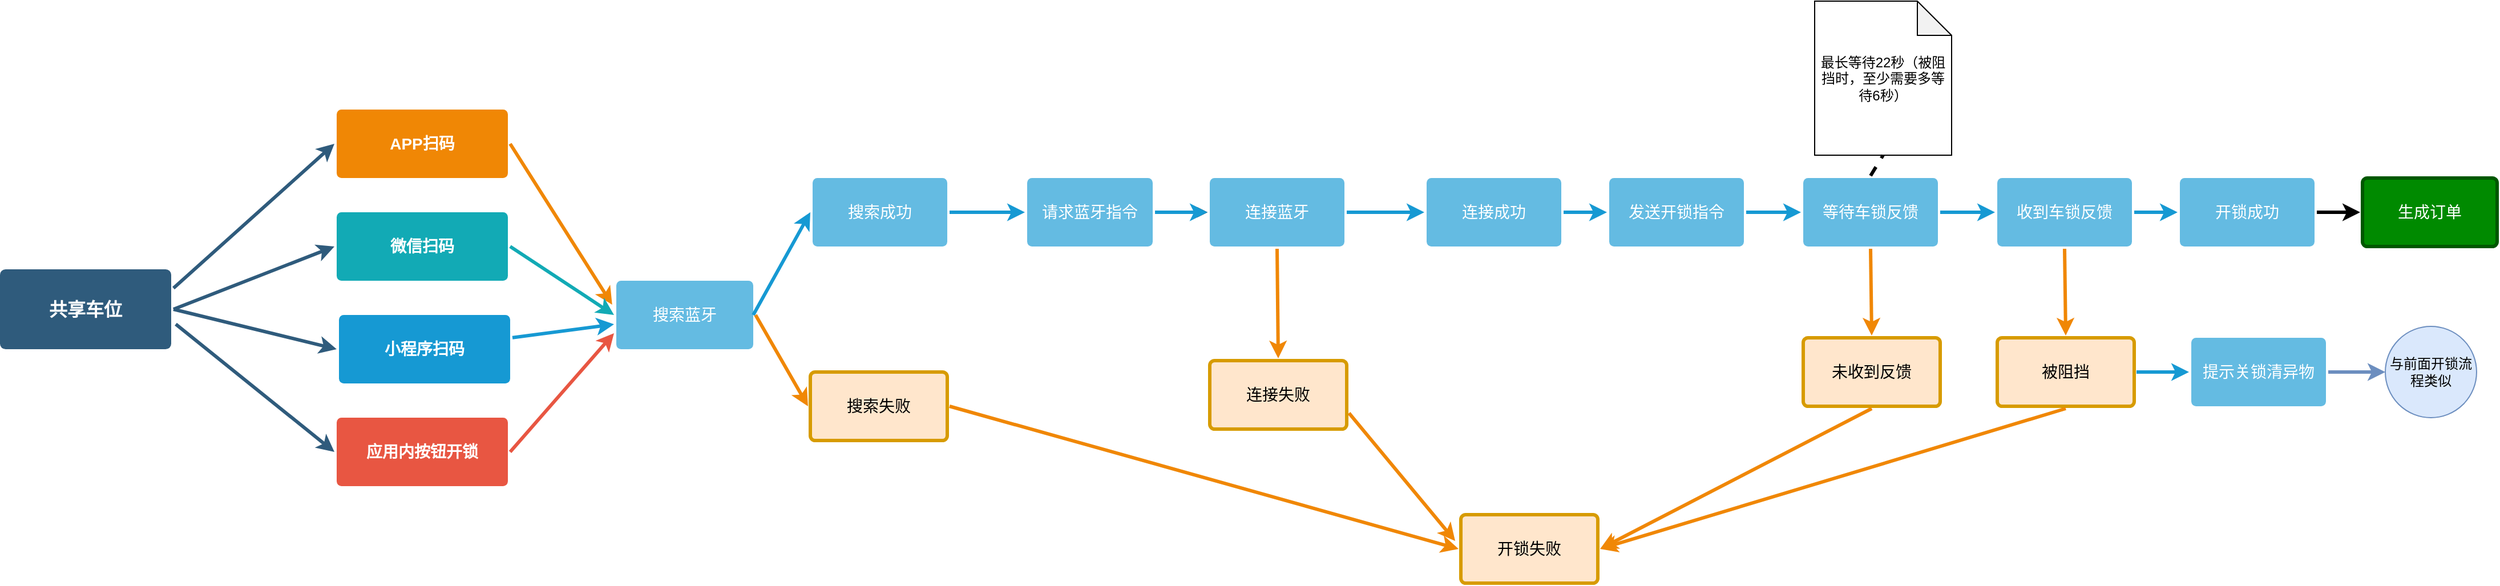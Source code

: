 <mxfile version="11.1.4" type="github"><diagram id="6a731a19-8d31-9384-78a2-239565b7b9f0" name="开锁流程"><mxGraphModel dx="868" dy="511" grid="1" gridSize="10" guides="1" tooltips="1" connect="1" arrows="1" fold="1" page="1" pageScale="1" pageWidth="4681" pageHeight="3300" background="#ffffff" math="0" shadow="0"><root><mxCell id="0"/><mxCell id="1" parent="0"/><mxCell id="1745" value="" style="edgeStyle=none;rounded=0;jumpStyle=none;html=1;shadow=0;labelBackgroundColor=none;startArrow=none;startFill=0;endArrow=classic;endFill=1;jettySize=auto;orthogonalLoop=1;strokeColor=#2F5B7C;strokeWidth=3;fontFamily=Helvetica;fontSize=16;fontColor=#23445D;spacing=5;exitX=1;exitY=0.25;exitDx=0;exitDy=0;entryX=0;entryY=0.5;entryDx=0;entryDy=0;" parent="1" source="1749" target="1764" edge="1"><mxGeometry relative="1" as="geometry"/></mxCell><mxCell id="1746" value="" style="edgeStyle=none;rounded=0;jumpStyle=none;html=1;shadow=0;labelBackgroundColor=none;startArrow=none;startFill=0;endArrow=classic;endFill=1;jettySize=auto;orthogonalLoop=1;strokeColor=#2F5B7C;strokeWidth=3;fontFamily=Helvetica;fontSize=16;fontColor=#23445D;spacing=5;exitX=1;exitY=0.5;exitDx=0;exitDy=0;entryX=0;entryY=0.5;entryDx=0;entryDy=0;" parent="1" source="1749" target="1771" edge="1"><mxGeometry relative="1" as="geometry"><mxPoint x="442" y="210" as="sourcePoint"/></mxGeometry></mxCell><mxCell id="1747" value="" style="edgeStyle=none;rounded=0;jumpStyle=none;html=1;shadow=0;labelBackgroundColor=none;startArrow=none;startFill=0;endArrow=classic;endFill=1;jettySize=auto;orthogonalLoop=1;strokeColor=#2F5B7C;strokeWidth=3;fontFamily=Helvetica;fontSize=16;fontColor=#23445D;spacing=5;entryX=0;entryY=0.5;entryDx=0;entryDy=0;exitX=1;exitY=0.5;exitDx=0;exitDy=0;" parent="1" source="1749" target="1760" edge="1"><mxGeometry relative="1" as="geometry"><mxPoint x="442" y="215" as="sourcePoint"/></mxGeometry></mxCell><mxCell id="1748" value="" style="edgeStyle=none;rounded=0;jumpStyle=none;html=1;shadow=0;labelBackgroundColor=none;startArrow=none;startFill=0;endArrow=classic;endFill=1;jettySize=auto;orthogonalLoop=1;strokeColor=#2F5B7C;strokeWidth=3;fontFamily=Helvetica;fontSize=16;fontColor=#23445D;spacing=5;entryX=0;entryY=0.5;entryDx=0;entryDy=0;exitX=1.013;exitY=0.676;exitDx=0;exitDy=0;exitPerimeter=0;" parent="1" source="1749" target="1753" edge="1"><mxGeometry relative="1" as="geometry"/></mxCell><mxCell id="1749" value="共享车位" style="rounded=1;whiteSpace=wrap;html=1;shadow=0;labelBackgroundColor=none;strokeColor=none;strokeWidth=3;fillColor=#2F5B7C;fontFamily=Helvetica;fontSize=16;fontColor=#FFFFFF;align=center;fontStyle=1;spacing=5;arcSize=7;perimeterSpacing=2;" parent="1" vertex="1"><mxGeometry x="250" y="255" width="150" height="70" as="geometry"/></mxCell><mxCell id="1752" value="" style="edgeStyle=none;rounded=1;jumpStyle=none;html=1;shadow=0;labelBackgroundColor=none;startArrow=none;startFill=0;jettySize=auto;orthogonalLoop=1;strokeColor=#E85642;strokeWidth=3;fontFamily=Helvetica;fontSize=14;fontColor=#FFFFFF;spacing=5;fontStyle=1;fillColor=#b0e3e6;exitX=1;exitY=0.5;exitDx=0;exitDy=0;entryX=0;entryY=0.75;entryDx=0;entryDy=0;" parent="1" source="1753" target="1761" edge="1"><mxGeometry relative="1" as="geometry"><mxPoint x="545" y="537.5" as="targetPoint"/></mxGeometry></mxCell><mxCell id="1753" value="应用内按钮开锁" style="rounded=1;whiteSpace=wrap;html=1;shadow=0;labelBackgroundColor=none;strokeColor=none;strokeWidth=3;fillColor=#e85642;fontFamily=Helvetica;fontSize=14;fontColor=#FFFFFF;align=center;spacing=5;fontStyle=1;arcSize=7;perimeterSpacing=2;" parent="1" vertex="1"><mxGeometry x="545" y="385" width="150" height="60" as="geometry"/></mxCell><mxCell id="1759" value="" style="edgeStyle=none;rounded=0;jumpStyle=none;html=1;shadow=0;labelBackgroundColor=none;startArrow=none;startFill=0;endArrow=classic;endFill=1;jettySize=auto;orthogonalLoop=1;strokeColor=#1699D3;strokeWidth=3;fontFamily=Helvetica;fontSize=14;fontColor=#FFFFFF;spacing=5;" parent="1" source="1760" target="1761" edge="1"><mxGeometry relative="1" as="geometry"/></mxCell><mxCell id="1760" value="小程序扫码" style="rounded=1;whiteSpace=wrap;html=1;shadow=0;labelBackgroundColor=none;strokeColor=none;strokeWidth=3;fillColor=#1699d3;fontFamily=Helvetica;fontSize=14;fontColor=#FFFFFF;align=center;spacing=5;fontStyle=1;arcSize=7;perimeterSpacing=2;" parent="1" vertex="1"><mxGeometry x="547" y="295" width="150" height="60" as="geometry"/></mxCell><mxCell id="1761" value="搜索蓝牙" style="rounded=1;whiteSpace=wrap;html=1;shadow=0;labelBackgroundColor=none;strokeColor=none;strokeWidth=3;fillColor=#64bbe2;fontFamily=Helvetica;fontSize=14;fontColor=#FFFFFF;align=center;spacing=5;arcSize=7;perimeterSpacing=2;" parent="1" vertex="1"><mxGeometry x="790" y="265" width="120" height="60" as="geometry"/></mxCell><mxCell id="1764" value="APP扫码" style="rounded=1;whiteSpace=wrap;html=1;shadow=0;labelBackgroundColor=none;strokeColor=none;strokeWidth=3;fillColor=#F08705;fontFamily=Helvetica;fontSize=14;fontColor=#FFFFFF;align=center;spacing=5;fontStyle=1;arcSize=7;perimeterSpacing=2;" parent="1" vertex="1"><mxGeometry x="545" y="115" width="150" height="60" as="geometry"/></mxCell><mxCell id="1766" value="" style="edgeStyle=none;rounded=0;jumpStyle=none;html=1;shadow=0;labelBackgroundColor=none;startArrow=none;startFill=0;endArrow=classic;endFill=1;jettySize=auto;orthogonalLoop=1;strokeColor=#F08705;strokeWidth=3;fontFamily=Helvetica;fontSize=14;fontColor=#FFFFFF;spacing=5;entryX=-0.013;entryY=0.359;entryDx=0;entryDy=0;entryPerimeter=0;exitX=1;exitY=0.5;exitDx=0;exitDy=0;" parent="1" source="1764" target="1761" edge="1"><mxGeometry relative="1" as="geometry"><mxPoint x="759.61" y="207.5" as="targetPoint"/></mxGeometry></mxCell><mxCell id="1771" value="微信扫码" style="rounded=1;whiteSpace=wrap;html=1;shadow=0;labelBackgroundColor=none;strokeColor=none;strokeWidth=3;fillColor=#12aab5;fontFamily=Helvetica;fontSize=14;fontColor=#FFFFFF;align=center;spacing=5;fontStyle=1;arcSize=7;perimeterSpacing=2;" parent="1" vertex="1"><mxGeometry x="545" y="205.0" width="150" height="60" as="geometry"/></mxCell><mxCell id="1779" value="" style="edgeStyle=none;rounded=1;jumpStyle=none;html=1;shadow=0;labelBackgroundColor=none;startArrow=none;startFill=0;jettySize=auto;orthogonalLoop=1;strokeColor=#12AAB5;strokeWidth=3;fontFamily=Helvetica;fontSize=14;fontColor=#FFFFFF;spacing=5;fontStyle=1;fillColor=#b0e3e6;entryX=0;entryY=0.5;entryDx=0;entryDy=0;exitX=1;exitY=0.5;exitDx=0;exitDy=0;" parent="1" source="1771" target="1761" edge="1"><mxGeometry relative="1" as="geometry"><mxPoint x="873" y="292.117" as="targetPoint"/></mxGeometry></mxCell><mxCell id="HGo7TAAjLasrqw-K2TOj-1781" value="搜索成功" style="rounded=1;whiteSpace=wrap;html=1;shadow=0;labelBackgroundColor=none;strokeColor=none;strokeWidth=3;fillColor=#64bbe2;fontFamily=Helvetica;fontSize=14;fontColor=#FFFFFF;align=center;spacing=5;arcSize=7;perimeterSpacing=2;" parent="1" vertex="1"><mxGeometry x="962" y="175" width="118" height="60" as="geometry"/></mxCell><mxCell id="HGo7TAAjLasrqw-K2TOj-1782" value="&lt;div&gt;搜索失败&lt;/div&gt;" style="rounded=1;whiteSpace=wrap;html=1;shadow=0;labelBackgroundColor=none;strokeColor=#d79b00;strokeWidth=3;fillColor=#ffe6cc;fontFamily=Helvetica;fontSize=14;align=center;spacing=5;arcSize=7;perimeterSpacing=2;" parent="1" vertex="1"><mxGeometry x="960" y="345" width="120" height="60" as="geometry"/></mxCell><mxCell id="HGo7TAAjLasrqw-K2TOj-1785" value="" style="edgeStyle=none;rounded=0;jumpStyle=none;html=1;shadow=0;labelBackgroundColor=none;startArrow=none;startFill=0;endArrow=classic;endFill=1;jettySize=auto;orthogonalLoop=1;strokeColor=#1699D3;strokeWidth=3;fontFamily=Helvetica;fontSize=14;fontColor=#FFFFFF;spacing=5;entryX=0;entryY=0.5;entryDx=0;entryDy=0;" parent="1" target="HGo7TAAjLasrqw-K2TOj-1781" edge="1"><mxGeometry relative="1" as="geometry"><mxPoint x="910" y="295" as="sourcePoint"/><mxPoint x="1035" y="289.158" as="targetPoint"/></mxGeometry></mxCell><mxCell id="HGo7TAAjLasrqw-K2TOj-1786" value="" style="edgeStyle=none;rounded=0;jumpStyle=none;html=1;shadow=0;labelBackgroundColor=none;startArrow=none;startFill=0;endArrow=classic;endFill=1;jettySize=auto;orthogonalLoop=1;strokeColor=#F08705;strokeWidth=3;fontFamily=Helvetica;fontSize=14;fontColor=#FFFFFF;spacing=5;entryX=0;entryY=0.5;entryDx=0;entryDy=0;exitX=1;exitY=0.5;exitDx=0;exitDy=0;" parent="1" source="1761" target="HGo7TAAjLasrqw-K2TOj-1782" edge="1"><mxGeometry relative="1" as="geometry"><mxPoint x="820.5" y="314.5" as="sourcePoint"/><mxPoint x="909.888" y="455.476" as="targetPoint"/></mxGeometry></mxCell><mxCell id="HGo7TAAjLasrqw-K2TOj-1806" value="" style="edgeStyle=orthogonalEdgeStyle;rounded=0;orthogonalLoop=1;jettySize=auto;html=1;" parent="1" source="HGo7TAAjLasrqw-K2TOj-1787" target="HGo7TAAjLasrqw-K2TOj-1788" edge="1"><mxGeometry relative="1" as="geometry"/></mxCell><mxCell id="HGo7TAAjLasrqw-K2TOj-1787" value="请求蓝牙指令" style="rounded=1;whiteSpace=wrap;html=1;shadow=0;labelBackgroundColor=none;strokeColor=none;strokeWidth=3;fillColor=#64bbe2;fontFamily=Helvetica;fontSize=14;fontColor=#FFFFFF;align=center;spacing=5;arcSize=7;perimeterSpacing=2;" parent="1" vertex="1"><mxGeometry x="1150" y="175" width="110" height="60" as="geometry"/></mxCell><mxCell id="HGo7TAAjLasrqw-K2TOj-1788" value="连接蓝牙" style="rounded=1;whiteSpace=wrap;html=1;shadow=0;labelBackgroundColor=none;strokeColor=none;strokeWidth=3;fillColor=#64bbe2;fontFamily=Helvetica;fontSize=14;fontColor=#FFFFFF;align=center;spacing=5;arcSize=7;perimeterSpacing=2;" parent="1" vertex="1"><mxGeometry x="1310" y="175" width="118" height="60" as="geometry"/></mxCell><mxCell id="HGo7TAAjLasrqw-K2TOj-1789" value="连接成功" style="rounded=1;whiteSpace=wrap;html=1;shadow=0;labelBackgroundColor=none;strokeColor=none;strokeWidth=3;fillColor=#64bbe2;fontFamily=Helvetica;fontSize=14;fontColor=#FFFFFF;align=center;spacing=5;arcSize=7;perimeterSpacing=2;" parent="1" vertex="1"><mxGeometry x="1500" y="175" width="118" height="60" as="geometry"/></mxCell><mxCell id="HGo7TAAjLasrqw-K2TOj-1790" value="&lt;div&gt;连接失败&lt;/div&gt;" style="rounded=1;whiteSpace=wrap;html=1;shadow=0;labelBackgroundColor=none;strokeColor=#d79b00;strokeWidth=3;fillColor=#ffe6cc;fontFamily=Helvetica;fontSize=14;align=center;spacing=5;arcSize=7;perimeterSpacing=2;" parent="1" vertex="1"><mxGeometry x="1310" y="335" width="120" height="60" as="geometry"/></mxCell><mxCell id="HGo7TAAjLasrqw-K2TOj-1791" value="发送开锁指令" style="rounded=1;whiteSpace=wrap;html=1;shadow=0;labelBackgroundColor=none;strokeColor=none;strokeWidth=3;fillColor=#64bbe2;fontFamily=Helvetica;fontSize=14;fontColor=#FFFFFF;align=center;spacing=5;arcSize=7;perimeterSpacing=2;" parent="1" vertex="1"><mxGeometry x="1660" y="175" width="118" height="60" as="geometry"/></mxCell><mxCell id="HGo7TAAjLasrqw-K2TOj-1792" value="等待车锁反馈" style="rounded=1;whiteSpace=wrap;html=1;shadow=0;labelBackgroundColor=none;strokeColor=none;strokeWidth=3;fillColor=#64bbe2;fontFamily=Helvetica;fontSize=14;fontColor=#FFFFFF;align=center;spacing=5;arcSize=7;perimeterSpacing=2;" parent="1" vertex="1"><mxGeometry x="1830" y="175" width="118" height="60" as="geometry"/></mxCell><mxCell id="HGo7TAAjLasrqw-K2TOj-1793" value="收到车锁反馈" style="rounded=1;whiteSpace=wrap;html=1;shadow=0;labelBackgroundColor=none;strokeColor=none;strokeWidth=3;fillColor=#64bbe2;fontFamily=Helvetica;fontSize=14;fontColor=#FFFFFF;align=center;spacing=5;arcSize=7;perimeterSpacing=2;" parent="1" vertex="1"><mxGeometry x="2000" y="175" width="118" height="60" as="geometry"/></mxCell><mxCell id="HGo7TAAjLasrqw-K2TOj-1794" value="最长等待22秒（被阻挡时，至少需要多等待6秒）" style="shape=note;whiteSpace=wrap;html=1;backgroundOutline=1;darkOpacity=0.05;" parent="1" vertex="1"><mxGeometry x="1840" y="20" width="120" height="135" as="geometry"/></mxCell><mxCell id="HGo7TAAjLasrqw-K2TOj-1795" value="" style="endArrow=none;dashed=1;html=1;entryX=0.5;entryY=1;entryDx=0;entryDy=0;entryPerimeter=0;exitX=0.5;exitY=0;exitDx=0;exitDy=0;strokeWidth=3;" parent="1" source="HGo7TAAjLasrqw-K2TOj-1792" target="HGo7TAAjLasrqw-K2TOj-1794" edge="1"><mxGeometry width="50" height="50" relative="1" as="geometry"><mxPoint x="1510" y="515" as="sourcePoint"/><mxPoint x="1560" y="465" as="targetPoint"/></mxGeometry></mxCell><mxCell id="HGo7TAAjLasrqw-K2TOj-1796" value="未收到反馈" style="rounded=1;whiteSpace=wrap;html=1;shadow=0;labelBackgroundColor=none;strokeColor=#d79b00;strokeWidth=3;fillColor=#ffe6cc;fontFamily=Helvetica;fontSize=14;align=center;spacing=5;arcSize=7;perimeterSpacing=2;" parent="1" vertex="1"><mxGeometry x="1830" y="315" width="120" height="60" as="geometry"/></mxCell><mxCell id="0gYAtrhtkf0HM-6zpEAl-1780" style="edgeStyle=orthogonalEdgeStyle;rounded=0;orthogonalLoop=1;jettySize=auto;html=1;entryX=0;entryY=0.5;entryDx=0;entryDy=0;strokeWidth=3;" edge="1" parent="1" source="HGo7TAAjLasrqw-K2TOj-1797" target="0gYAtrhtkf0HM-6zpEAl-1779"><mxGeometry relative="1" as="geometry"/></mxCell><mxCell id="HGo7TAAjLasrqw-K2TOj-1797" value="开锁成功" style="rounded=1;whiteSpace=wrap;html=1;shadow=0;labelBackgroundColor=none;strokeColor=none;strokeWidth=3;fillColor=#64bbe2;fontFamily=Helvetica;fontSize=14;fontColor=#FFFFFF;align=center;spacing=5;arcSize=7;perimeterSpacing=2;" parent="1" vertex="1"><mxGeometry x="2160" y="175" width="118" height="60" as="geometry"/></mxCell><mxCell id="HGo7TAAjLasrqw-K2TOj-1798" value="开锁失败" style="rounded=1;whiteSpace=wrap;html=1;shadow=0;labelBackgroundColor=none;strokeColor=#d79b00;strokeWidth=3;fillColor=#ffe6cc;fontFamily=Helvetica;fontSize=14;align=center;spacing=5;arcSize=7;perimeterSpacing=2;" parent="1" vertex="1"><mxGeometry x="1530" y="470" width="120" height="60" as="geometry"/></mxCell><mxCell id="HGo7TAAjLasrqw-K2TOj-1799" value="" style="edgeStyle=none;rounded=0;jumpStyle=none;html=1;shadow=0;labelBackgroundColor=none;startArrow=none;startFill=0;endArrow=classic;endFill=1;jettySize=auto;orthogonalLoop=1;strokeColor=#F08705;strokeWidth=3;fontFamily=Helvetica;fontSize=14;fontColor=#FFFFFF;spacing=5;exitX=1;exitY=0.5;exitDx=0;exitDy=0;entryX=0;entryY=0.5;entryDx=0;entryDy=0;" parent="1" source="HGo7TAAjLasrqw-K2TOj-1782" target="HGo7TAAjLasrqw-K2TOj-1798" edge="1"><mxGeometry relative="1" as="geometry"><mxPoint x="922" y="305" as="sourcePoint"/><mxPoint x="1070" y="465" as="targetPoint"/></mxGeometry></mxCell><mxCell id="HGo7TAAjLasrqw-K2TOj-1800" value="" style="edgeStyle=none;rounded=0;jumpStyle=none;html=1;shadow=0;labelBackgroundColor=none;startArrow=none;startFill=0;endArrow=classic;endFill=1;jettySize=auto;orthogonalLoop=1;strokeColor=#F08705;strokeWidth=3;fontFamily=Helvetica;fontSize=14;fontColor=#FFFFFF;spacing=5;exitX=1;exitY=0.75;exitDx=0;exitDy=0;entryX=-0.024;entryY=0.391;entryDx=0;entryDy=0;entryPerimeter=0;" parent="1" source="HGo7TAAjLasrqw-K2TOj-1790" target="HGo7TAAjLasrqw-K2TOj-1798" edge="1"><mxGeometry relative="1" as="geometry"><mxPoint x="1092" y="385" as="sourcePoint"/><mxPoint x="1748" y="455" as="targetPoint"/></mxGeometry></mxCell><mxCell id="HGo7TAAjLasrqw-K2TOj-1801" value="" style="edgeStyle=none;rounded=0;jumpStyle=none;html=1;shadow=0;labelBackgroundColor=none;startArrow=none;startFill=0;endArrow=classic;endFill=1;jettySize=auto;orthogonalLoop=1;strokeColor=#F08705;strokeWidth=3;fontFamily=Helvetica;fontSize=14;fontColor=#FFFFFF;spacing=5;exitX=0.5;exitY=1;exitDx=0;exitDy=0;entryX=1;entryY=0.5;entryDx=0;entryDy=0;" parent="1" source="HGo7TAAjLasrqw-K2TOj-1796" target="HGo7TAAjLasrqw-K2TOj-1798" edge="1"><mxGeometry relative="1" as="geometry"><mxPoint x="1620" y="391" as="sourcePoint"/><mxPoint x="1745.024" y="448.024" as="targetPoint"/></mxGeometry></mxCell><mxCell id="HGo7TAAjLasrqw-K2TOj-1802" value="" style="edgeStyle=none;rounded=0;jumpStyle=none;html=1;shadow=0;labelBackgroundColor=none;startArrow=none;startFill=0;endArrow=classic;endFill=1;jettySize=auto;orthogonalLoop=1;strokeColor=#1699D3;strokeWidth=3;fontFamily=Helvetica;fontSize=14;fontColor=#FFFFFF;spacing=5;entryX=0;entryY=0.5;entryDx=0;entryDy=0;exitX=1;exitY=0.5;exitDx=0;exitDy=0;" parent="1" source="HGo7TAAjLasrqw-K2TOj-1781" target="HGo7TAAjLasrqw-K2TOj-1787" edge="1"><mxGeometry relative="1" as="geometry"><mxPoint x="920" y="305" as="sourcePoint"/><mxPoint x="970" y="215" as="targetPoint"/><Array as="points"/></mxGeometry></mxCell><mxCell id="HGo7TAAjLasrqw-K2TOj-1803" value="" style="edgeStyle=none;rounded=0;jumpStyle=none;html=1;shadow=0;labelBackgroundColor=none;startArrow=none;startFill=0;endArrow=classic;endFill=1;jettySize=auto;orthogonalLoop=1;strokeColor=#1699D3;strokeWidth=3;fontFamily=Helvetica;fontSize=14;fontColor=#FFFFFF;spacing=5;entryX=0;entryY=0.5;entryDx=0;entryDy=0;exitX=1;exitY=0.5;exitDx=0;exitDy=0;" parent="1" source="HGo7TAAjLasrqw-K2TOj-1787" target="HGo7TAAjLasrqw-K2TOj-1788" edge="1"><mxGeometry relative="1" as="geometry"><mxPoint x="1268" y="205" as="sourcePoint"/><mxPoint x="1334" y="204" as="targetPoint"/><Array as="points"/></mxGeometry></mxCell><mxCell id="HGo7TAAjLasrqw-K2TOj-1804" value="" style="edgeStyle=none;rounded=0;jumpStyle=none;html=1;shadow=0;labelBackgroundColor=none;startArrow=none;startFill=0;endArrow=classic;endFill=1;jettySize=auto;orthogonalLoop=1;strokeColor=#1699D3;strokeWidth=3;fontFamily=Helvetica;fontSize=14;fontColor=#FFFFFF;spacing=5;entryX=0;entryY=0.5;entryDx=0;entryDy=0;exitX=1;exitY=0.5;exitDx=0;exitDy=0;" parent="1" source="HGo7TAAjLasrqw-K2TOj-1788" target="HGo7TAAjLasrqw-K2TOj-1789" edge="1"><mxGeometry relative="1" as="geometry"><mxPoint x="1278" y="215" as="sourcePoint"/><mxPoint x="1318" y="215" as="targetPoint"/><Array as="points"/></mxGeometry></mxCell><mxCell id="HGo7TAAjLasrqw-K2TOj-1805" value="" style="edgeStyle=none;rounded=0;jumpStyle=none;html=1;shadow=0;labelBackgroundColor=none;startArrow=none;startFill=0;endArrow=classic;endFill=1;jettySize=auto;orthogonalLoop=1;strokeColor=#1699D3;strokeWidth=3;fontFamily=Helvetica;fontSize=14;fontColor=#FFFFFF;spacing=5;entryX=0;entryY=0.5;entryDx=0;entryDy=0;exitX=1;exitY=0.5;exitDx=0;exitDy=0;" parent="1" source="HGo7TAAjLasrqw-K2TOj-1789" target="HGo7TAAjLasrqw-K2TOj-1791" edge="1"><mxGeometry relative="1" as="geometry"><mxPoint x="1608" y="205" as="sourcePoint"/><mxPoint x="1666" y="205" as="targetPoint"/><Array as="points"/></mxGeometry></mxCell><mxCell id="HGo7TAAjLasrqw-K2TOj-1807" value="" style="edgeStyle=none;rounded=0;jumpStyle=none;html=1;shadow=0;labelBackgroundColor=none;startArrow=none;startFill=0;endArrow=classic;endFill=1;jettySize=auto;orthogonalLoop=1;strokeColor=#1699D3;strokeWidth=3;fontFamily=Helvetica;fontSize=14;fontColor=#FFFFFF;spacing=5;entryX=0;entryY=0.5;entryDx=0;entryDy=0;exitX=1;exitY=0.5;exitDx=0;exitDy=0;" parent="1" source="HGo7TAAjLasrqw-K2TOj-1791" target="HGo7TAAjLasrqw-K2TOj-1792" edge="1"><mxGeometry relative="1" as="geometry"><mxPoint x="1630" y="215" as="sourcePoint"/><mxPoint x="1668" y="215" as="targetPoint"/><Array as="points"/></mxGeometry></mxCell><mxCell id="HGo7TAAjLasrqw-K2TOj-1808" value="" style="edgeStyle=none;rounded=0;jumpStyle=none;html=1;shadow=0;labelBackgroundColor=none;startArrow=none;startFill=0;endArrow=classic;endFill=1;jettySize=auto;orthogonalLoop=1;strokeColor=#1699D3;strokeWidth=3;fontFamily=Helvetica;fontSize=14;fontColor=#FFFFFF;spacing=5;exitX=1;exitY=0.5;exitDx=0;exitDy=0;" parent="1" source="HGo7TAAjLasrqw-K2TOj-1792" target="HGo7TAAjLasrqw-K2TOj-1793" edge="1"><mxGeometry relative="1" as="geometry"><mxPoint x="1790" y="215" as="sourcePoint"/><mxPoint x="1838" y="215" as="targetPoint"/><Array as="points"/></mxGeometry></mxCell><mxCell id="HGo7TAAjLasrqw-K2TOj-1809" value="" style="edgeStyle=none;rounded=0;jumpStyle=none;html=1;shadow=0;labelBackgroundColor=none;startArrow=none;startFill=0;endArrow=classic;endFill=1;jettySize=auto;orthogonalLoop=1;strokeColor=#1699D3;strokeWidth=3;fontFamily=Helvetica;fontSize=14;fontColor=#FFFFFF;spacing=5;exitX=1;exitY=0.5;exitDx=0;exitDy=0;entryX=0;entryY=0.5;entryDx=0;entryDy=0;" parent="1" source="HGo7TAAjLasrqw-K2TOj-1793" target="HGo7TAAjLasrqw-K2TOj-1797" edge="1"><mxGeometry relative="1" as="geometry"><mxPoint x="1960" y="215" as="sourcePoint"/><mxPoint x="2008" y="215" as="targetPoint"/><Array as="points"/></mxGeometry></mxCell><mxCell id="HGo7TAAjLasrqw-K2TOj-1810" value="" style="edgeStyle=none;rounded=0;jumpStyle=none;html=1;shadow=0;labelBackgroundColor=none;startArrow=none;startFill=0;endArrow=classic;endFill=1;jettySize=auto;orthogonalLoop=1;strokeColor=#F08705;strokeWidth=3;fontFamily=Helvetica;fontSize=14;fontColor=#FFFFFF;spacing=5;exitX=0.5;exitY=1;exitDx=0;exitDy=0;entryX=0.5;entryY=0;entryDx=0;entryDy=0;" parent="1" source="HGo7TAAjLasrqw-K2TOj-1792" target="HGo7TAAjLasrqw-K2TOj-1796" edge="1"><mxGeometry relative="1" as="geometry"><mxPoint x="2008" y="391" as="sourcePoint"/><mxPoint x="1872" y="455" as="targetPoint"/></mxGeometry></mxCell><mxCell id="HGo7TAAjLasrqw-K2TOj-1811" value="" style="edgeStyle=none;rounded=0;jumpStyle=none;html=1;shadow=0;labelBackgroundColor=none;startArrow=none;startFill=0;endArrow=classic;endFill=1;jettySize=auto;orthogonalLoop=1;strokeColor=#F08705;strokeWidth=3;fontFamily=Helvetica;fontSize=14;fontColor=#FFFFFF;spacing=5;exitX=0.5;exitY=1;exitDx=0;exitDy=0;entryX=0.5;entryY=0;entryDx=0;entryDy=0;" parent="1" source="HGo7TAAjLasrqw-K2TOj-1788" target="HGo7TAAjLasrqw-K2TOj-1790" edge="1"><mxGeometry relative="1" as="geometry"><mxPoint x="1620" y="391" as="sourcePoint"/><mxPoint x="1745.024" y="448.024" as="targetPoint"/></mxGeometry></mxCell><mxCell id="HGo7TAAjLasrqw-K2TOj-1813" value="被阻挡" style="rounded=1;whiteSpace=wrap;html=1;shadow=0;labelBackgroundColor=none;strokeColor=#d79b00;strokeWidth=3;fillColor=#ffe6cc;fontFamily=Helvetica;fontSize=14;align=center;spacing=5;arcSize=7;perimeterSpacing=2;" parent="1" vertex="1"><mxGeometry x="2000" y="315" width="120" height="60" as="geometry"/></mxCell><mxCell id="HGo7TAAjLasrqw-K2TOj-1814" value="" style="edgeStyle=none;rounded=0;jumpStyle=none;html=1;shadow=0;labelBackgroundColor=none;startArrow=none;startFill=0;endArrow=classic;endFill=1;jettySize=auto;orthogonalLoop=1;strokeColor=#F08705;strokeWidth=3;fontFamily=Helvetica;fontSize=14;fontColor=#FFFFFF;spacing=5;exitX=0.5;exitY=1;exitDx=0;exitDy=0;entryX=0.5;entryY=0;entryDx=0;entryDy=0;" parent="1" source="HGo7TAAjLasrqw-K2TOj-1793" target="HGo7TAAjLasrqw-K2TOj-1813" edge="1"><mxGeometry relative="1" as="geometry"><mxPoint x="1899" y="247" as="sourcePoint"/><mxPoint x="1900" y="323" as="targetPoint"/></mxGeometry></mxCell><mxCell id="HGo7TAAjLasrqw-K2TOj-1815" value="" style="edgeStyle=none;rounded=0;jumpStyle=none;html=1;shadow=0;labelBackgroundColor=none;startArrow=none;startFill=0;endArrow=classic;endFill=1;jettySize=auto;orthogonalLoop=1;strokeColor=#F08705;strokeWidth=3;fontFamily=Helvetica;fontSize=14;fontColor=#FFFFFF;spacing=5;exitX=0.5;exitY=1;exitDx=0;exitDy=0;entryX=1;entryY=0.5;entryDx=0;entryDy=0;" parent="1" source="HGo7TAAjLasrqw-K2TOj-1813" target="HGo7TAAjLasrqw-K2TOj-1798" edge="1"><mxGeometry relative="1" as="geometry"><mxPoint x="1900" y="387" as="sourcePoint"/><mxPoint x="1662" y="510" as="targetPoint"/></mxGeometry></mxCell><mxCell id="HGo7TAAjLasrqw-K2TOj-1819" style="edgeStyle=orthogonalEdgeStyle;rounded=0;orthogonalLoop=1;jettySize=auto;html=1;entryX=0;entryY=0.5;entryDx=0;entryDy=0;fillColor=#dae8fc;strokeColor=#6c8ebf;strokeWidth=3;" parent="1" source="HGo7TAAjLasrqw-K2TOj-1816" target="HGo7TAAjLasrqw-K2TOj-1818" edge="1"><mxGeometry relative="1" as="geometry"/></mxCell><mxCell id="HGo7TAAjLasrqw-K2TOj-1816" value="提示关锁清异物" style="rounded=1;whiteSpace=wrap;html=1;shadow=0;labelBackgroundColor=none;strokeColor=none;strokeWidth=3;fillColor=#64bbe2;fontFamily=Helvetica;fontSize=14;fontColor=#FFFFFF;align=center;spacing=5;arcSize=7;perimeterSpacing=2;" parent="1" vertex="1"><mxGeometry x="2170" y="315" width="118" height="60" as="geometry"/></mxCell><mxCell id="HGo7TAAjLasrqw-K2TOj-1817" value="" style="edgeStyle=none;rounded=0;jumpStyle=none;html=1;shadow=0;labelBackgroundColor=none;startArrow=none;startFill=0;endArrow=classic;endFill=1;jettySize=auto;orthogonalLoop=1;strokeColor=#1699D3;strokeWidth=3;fontFamily=Helvetica;fontSize=14;fontColor=#FFFFFF;spacing=5;exitX=1;exitY=0.5;exitDx=0;exitDy=0;entryX=0;entryY=0.5;entryDx=0;entryDy=0;" parent="1" source="HGo7TAAjLasrqw-K2TOj-1813" target="HGo7TAAjLasrqw-K2TOj-1816" edge="1"><mxGeometry relative="1" as="geometry"><mxPoint x="2130" y="215" as="sourcePoint"/><mxPoint x="2168" y="215" as="targetPoint"/><Array as="points"/></mxGeometry></mxCell><mxCell id="HGo7TAAjLasrqw-K2TOj-1818" value="与前面开锁流程类似" style="ellipse;whiteSpace=wrap;html=1;aspect=fixed;fillColor=#dae8fc;strokeColor=#6c8ebf;" parent="1" vertex="1"><mxGeometry x="2340" y="305" width="80" height="80" as="geometry"/></mxCell><mxCell id="0gYAtrhtkf0HM-6zpEAl-1779" value="生成订单" style="rounded=1;whiteSpace=wrap;html=1;shadow=0;labelBackgroundColor=none;strokeColor=#005700;strokeWidth=3;fillColor=#008a00;fontFamily=Helvetica;fontSize=14;fontColor=#ffffff;align=center;spacing=5;arcSize=7;perimeterSpacing=2;" vertex="1" parent="1"><mxGeometry x="2320" y="175" width="118" height="60" as="geometry"/></mxCell></root></mxGraphModel></diagram><diagram id="Ynckk11Xx19QT_5RxmJ0" name="关锁流程"><mxGraphModel dx="868" dy="511" grid="1" gridSize="10" guides="1" tooltips="1" connect="1" arrows="1" fold="1" page="1" pageScale="1" pageWidth="4681" pageHeight="3300" math="0" shadow="0"><root><mxCell id="-KrwJltYYN7ZggVQ24EO-0"/><mxCell id="-KrwJltYYN7ZggVQ24EO-1" parent="-KrwJltYYN7ZggVQ24EO-0"/><mxCell id="7frB2hj_n0qp-3zarTVz-4" style="edgeStyle=orthogonalEdgeStyle;rounded=0;orthogonalLoop=1;jettySize=auto;html=1;entryX=0;entryY=0.5;entryDx=0;entryDy=0;fillColor=#dae8fc;strokeColor=#6c8ebf;strokeWidth=3;" edge="1" parent="-KrwJltYYN7ZggVQ24EO-1" source="vlOk4ux7DxQNzD3tuhw6-0" target="7frB2hj_n0qp-3zarTVz-1"><mxGeometry relative="1" as="geometry"/></mxCell><mxCell id="vlOk4ux7DxQNzD3tuhw6-0" value="订单列表" style="rounded=1;whiteSpace=wrap;html=1;shadow=0;labelBackgroundColor=none;strokeColor=none;strokeWidth=3;fillColor=#F08705;fontFamily=Helvetica;fontSize=14;fontColor=#FFFFFF;align=center;spacing=5;fontStyle=1;arcSize=7;perimeterSpacing=2;" vertex="1" parent="-KrwJltYYN7ZggVQ24EO-1"><mxGeometry x="90" y="130" width="150" height="60" as="geometry"/></mxCell><mxCell id="7frB2hj_n0qp-3zarTVz-5" style="edgeStyle=orthogonalEdgeStyle;rounded=0;orthogonalLoop=1;jettySize=auto;html=1;entryX=0;entryY=0.5;entryDx=0;entryDy=0;fillColor=#dae8fc;strokeColor=#6c8ebf;strokeWidth=3;" edge="1" parent="-KrwJltYYN7ZggVQ24EO-1" source="vlOk4ux7DxQNzD3tuhw6-1" target="7frB2hj_n0qp-3zarTVz-1"><mxGeometry relative="1" as="geometry"><mxPoint x="310" y="200" as="targetPoint"/></mxGeometry></mxCell><mxCell id="vlOk4ux7DxQNzD3tuhw6-1" value="订单详情" style="rounded=1;whiteSpace=wrap;html=1;shadow=0;labelBackgroundColor=none;strokeColor=none;strokeWidth=3;fillColor=#12aab5;fontFamily=Helvetica;fontSize=14;fontColor=#FFFFFF;align=center;spacing=5;fontStyle=1;arcSize=7;perimeterSpacing=2;" vertex="1" parent="-KrwJltYYN7ZggVQ24EO-1"><mxGeometry x="90" y="220.0" width="150" height="60" as="geometry"/></mxCell><mxCell id="l1fWQmiqBgci7Lii3QFA-0" value="" style="edgeStyle=orthogonalEdgeStyle;rounded=0;orthogonalLoop=1;jettySize=auto;html=1;strokeWidth=3;" edge="1" parent="-KrwJltYYN7ZggVQ24EO-1" source="7frB2hj_n0qp-3zarTVz-0" target="7frB2hj_n0qp-3zarTVz-6"><mxGeometry relative="1" as="geometry"/></mxCell><mxCell id="7frB2hj_n0qp-3zarTVz-0" value="与前面开锁流程类似" style="ellipse;whiteSpace=wrap;html=1;aspect=fixed;fillColor=#dae8fc;strokeColor=#6c8ebf;" vertex="1" parent="-KrwJltYYN7ZggVQ24EO-1"><mxGeometry x="490" y="160" width="80" height="80" as="geometry"/></mxCell><mxCell id="7frB2hj_n0qp-3zarTVz-2" style="edgeStyle=orthogonalEdgeStyle;rounded=0;orthogonalLoop=1;jettySize=auto;html=1;entryX=0;entryY=0.5;entryDx=0;entryDy=0;fillColor=#dae8fc;strokeColor=#6c8ebf;strokeWidth=3;" edge="1" parent="-KrwJltYYN7ZggVQ24EO-1" source="7frB2hj_n0qp-3zarTVz-1" target="7frB2hj_n0qp-3zarTVz-0"><mxGeometry relative="1" as="geometry"/></mxCell><mxCell id="7frB2hj_n0qp-3zarTVz-1" value="关锁" style="rounded=1;whiteSpace=wrap;html=1;fillColor=#dae8fc;strokeColor=#6c8ebf;" vertex="1" parent="-KrwJltYYN7ZggVQ24EO-1"><mxGeometry x="310" y="170" width="120" height="60" as="geometry"/></mxCell><mxCell id="l1fWQmiqBgci7Lii3QFA-1" value="" style="edgeStyle=orthogonalEdgeStyle;rounded=0;orthogonalLoop=1;jettySize=auto;html=1;strokeWidth=3;" edge="1" parent="-KrwJltYYN7ZggVQ24EO-1" source="7frB2hj_n0qp-3zarTVz-6" target="7frB2hj_n0qp-3zarTVz-7"><mxGeometry relative="1" as="geometry"/></mxCell><mxCell id="7frB2hj_n0qp-3zarTVz-6" value="关锁被阻挡" style="rounded=1;whiteSpace=wrap;html=1;fillColor=#dae8fc;strokeColor=#6c8ebf;" vertex="1" parent="-KrwJltYYN7ZggVQ24EO-1"><mxGeometry x="600" y="170" width="120" height="60" as="geometry"/></mxCell><mxCell id="7frB2hj_n0qp-3zarTVz-7" value="提示开锁清异物" style="rounded=1;whiteSpace=wrap;html=1;fillColor=#dae8fc;strokeColor=#6c8ebf;" vertex="1" parent="-KrwJltYYN7ZggVQ24EO-1"><mxGeometry x="750" y="170" width="120" height="60" as="geometry"/></mxCell><mxCell id="l1fWQmiqBgci7Lii3QFA-2" value="如果该用户，前面已经有一次开锁阻挡记录，此时生成订单，从用户第一次开锁请求的时间开始计算停车费" style="shape=note;whiteSpace=wrap;html=1;backgroundOutline=1;darkOpacity=0.05;fillColor=#f5f5f5;strokeColor=#666666;fontColor=#333333;" vertex="1" parent="-KrwJltYYN7ZggVQ24EO-1"><mxGeometry x="600" y="270" width="150" height="160" as="geometry"/></mxCell><mxCell id="l1fWQmiqBgci7Lii3QFA-4" value="" style="endArrow=none;dashed=1;html=1;strokeWidth=3;entryX=0.5;entryY=1;entryDx=0;entryDy=0;exitX=0.5;exitY=0;exitDx=0;exitDy=0;exitPerimeter=0;" edge="1" parent="-KrwJltYYN7ZggVQ24EO-1" source="l1fWQmiqBgci7Lii3QFA-2" target="7frB2hj_n0qp-3zarTVz-6"><mxGeometry width="50" height="50" relative="1" as="geometry"><mxPoint x="130" y="500" as="sourcePoint"/><mxPoint x="180" y="450" as="targetPoint"/></mxGeometry></mxCell></root></mxGraphModel></diagram></mxfile>